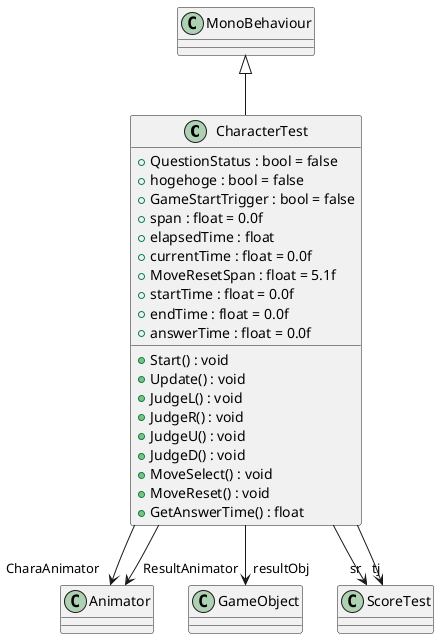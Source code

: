 @startuml
class CharacterTest {
    + QuestionStatus : bool = false
    + hogehoge : bool = false
    + GameStartTrigger : bool = false
    + span : float = 0.0f
    + elapsedTime : float
    + currentTime : float = 0.0f
    + MoveResetSpan : float = 5.1f
    + startTime : float = 0.0f
    + endTime : float = 0.0f
    + answerTime : float = 0.0f
    + Start() : void
    + Update() : void
    + JudgeL() : void
    + JudgeR() : void
    + JudgeU() : void
    + JudgeD() : void
    + MoveSelect() : void
    + MoveReset() : void
    + GetAnswerTime() : float
}
MonoBehaviour <|-- CharacterTest
CharacterTest --> "CharaAnimator" Animator
CharacterTest --> "ResultAnimator" Animator
CharacterTest --> "resultObj" GameObject
CharacterTest --> "sr" ScoreTest
CharacterTest --> "tj" ScoreTest
@enduml

